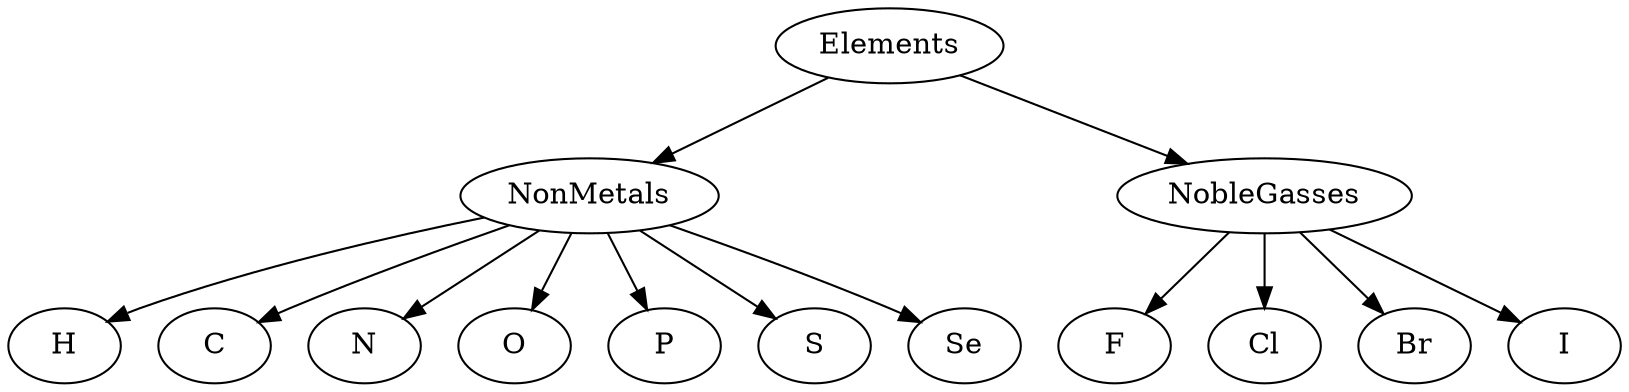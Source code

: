 digraph Tree {
nodeElements_2pkuejip [label="Elements"]
nodeNonMetals_1bnzyvck [label="NonMetals"]
nodeH_27k2bl2t [label="H"]
nodeC_vzujtyb [label="C"]
nodeN_xwz3j7q [label="N"]
nodeO_gpolmko [label="O"]
nodeP_2ot2rcw1 [label="P"]
nodeS_ads54qv [label="S"]
nodeSe_35hynij5 [label="Se"]
nodeNobleGasses_27x3ahz6 [label="NobleGasses"]
nodeF_11iqgz2q [label="F"]
nodeCl_30wxuazc [label="Cl"]
nodeBr_vyrn0bo [label="Br"]
nodeI_30ksqkh1 [label="I"]

nodeElements_2pkuejip -> nodeNonMetals_1bnzyvck
nodeElements_2pkuejip -> nodeNobleGasses_27x3ahz6
nodeNonMetals_1bnzyvck -> nodeH_27k2bl2t
nodeNonMetals_1bnzyvck -> nodeC_vzujtyb
nodeNonMetals_1bnzyvck -> nodeN_xwz3j7q
nodeNonMetals_1bnzyvck -> nodeO_gpolmko
nodeNonMetals_1bnzyvck -> nodeP_2ot2rcw1
nodeNonMetals_1bnzyvck -> nodeS_ads54qv
nodeNonMetals_1bnzyvck -> nodeSe_35hynij5
nodeNobleGasses_27x3ahz6 -> nodeF_11iqgz2q
nodeNobleGasses_27x3ahz6 -> nodeCl_30wxuazc
nodeNobleGasses_27x3ahz6 -> nodeBr_vyrn0bo
nodeNobleGasses_27x3ahz6 -> nodeI_30ksqkh1
}
